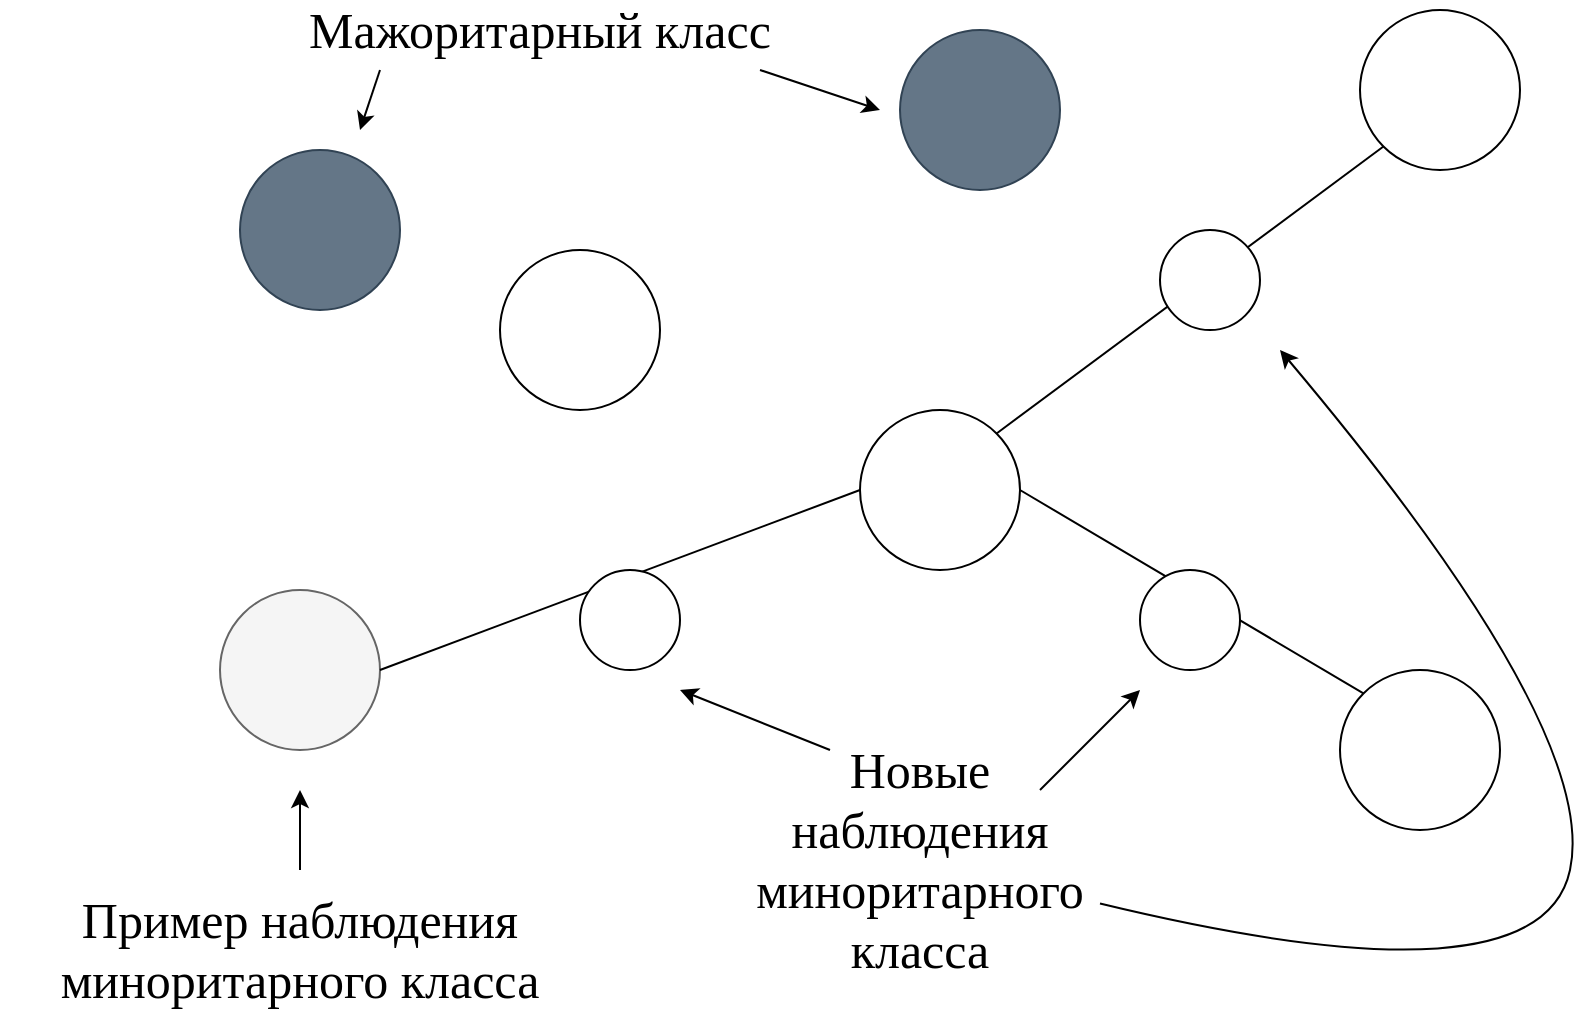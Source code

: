 <mxfile version="14.7.0" type="github">
  <diagram id="1x4AcqCp1_m9hiI0faPE" name="Page-1">
    <mxGraphModel dx="782" dy="483" grid="1" gridSize="10" guides="1" tooltips="1" connect="1" arrows="1" fold="1" page="1" pageScale="1" pageWidth="827" pageHeight="1169" math="0" shadow="0">
      <root>
        <mxCell id="0" />
        <mxCell id="1" parent="0" />
        <mxCell id="ijpK6qmGK1IcFcSP-jF1-1" value="" style="ellipse;whiteSpace=wrap;html=1;aspect=fixed;fillColor=#647687;strokeColor=#314354;fontColor=#ffffff;" parent="1" vertex="1">
          <mxGeometry x="120" y="110" width="80" height="80" as="geometry" />
        </mxCell>
        <mxCell id="ijpK6qmGK1IcFcSP-jF1-2" value="" style="ellipse;whiteSpace=wrap;html=1;aspect=fixed;fillColor=#647687;strokeColor=#314354;fontColor=#ffffff;" parent="1" vertex="1">
          <mxGeometry x="450" y="50" width="80" height="80" as="geometry" />
        </mxCell>
        <mxCell id="ijpK6qmGK1IcFcSP-jF1-3" value="" style="ellipse;whiteSpace=wrap;html=1;aspect=fixed;fillColor=#f5f5f5;strokeColor=#666666;fontColor=#333333;" parent="1" vertex="1">
          <mxGeometry x="110" y="330" width="80" height="80" as="geometry" />
        </mxCell>
        <mxCell id="ijpK6qmGK1IcFcSP-jF1-4" value="" style="ellipse;whiteSpace=wrap;html=1;aspect=fixed;" parent="1" vertex="1">
          <mxGeometry x="680" y="40" width="80" height="80" as="geometry" />
        </mxCell>
        <mxCell id="ijpK6qmGK1IcFcSP-jF1-5" value="" style="ellipse;whiteSpace=wrap;html=1;aspect=fixed;" parent="1" vertex="1">
          <mxGeometry x="250" y="160" width="80" height="80" as="geometry" />
        </mxCell>
        <mxCell id="ijpK6qmGK1IcFcSP-jF1-6" value="" style="ellipse;whiteSpace=wrap;html=1;aspect=fixed;" parent="1" vertex="1">
          <mxGeometry x="670" y="370" width="80" height="80" as="geometry" />
        </mxCell>
        <mxCell id="ijpK6qmGK1IcFcSP-jF1-7" value="" style="ellipse;whiteSpace=wrap;html=1;aspect=fixed;" parent="1" vertex="1">
          <mxGeometry x="430" y="240" width="80" height="80" as="geometry" />
        </mxCell>
        <mxCell id="ijpK6qmGK1IcFcSP-jF1-8" value="" style="endArrow=none;html=1;exitX=1;exitY=0.5;exitDx=0;exitDy=0;entryX=0;entryY=0.5;entryDx=0;entryDy=0;" parent="1" source="ijpK6qmGK1IcFcSP-jF1-3" target="ijpK6qmGK1IcFcSP-jF1-7" edge="1">
          <mxGeometry width="50" height="50" relative="1" as="geometry">
            <mxPoint x="310" y="280" as="sourcePoint" />
            <mxPoint x="360" y="230" as="targetPoint" />
          </mxGeometry>
        </mxCell>
        <mxCell id="ijpK6qmGK1IcFcSP-jF1-9" value="" style="endArrow=none;html=1;entryX=1;entryY=0;entryDx=0;entryDy=0;exitX=0;exitY=1;exitDx=0;exitDy=0;" parent="1" source="ijpK6qmGK1IcFcSP-jF1-4" target="ijpK6qmGK1IcFcSP-jF1-7" edge="1">
          <mxGeometry width="50" height="50" relative="1" as="geometry">
            <mxPoint x="600" y="120" as="sourcePoint" />
            <mxPoint x="360" y="230" as="targetPoint" />
          </mxGeometry>
        </mxCell>
        <mxCell id="ijpK6qmGK1IcFcSP-jF1-10" value="" style="endArrow=none;html=1;exitX=0;exitY=0;exitDx=0;exitDy=0;entryX=1;entryY=0.5;entryDx=0;entryDy=0;" parent="1" source="ijpK6qmGK1IcFcSP-jF1-6" target="ijpK6qmGK1IcFcSP-jF1-7" edge="1">
          <mxGeometry width="50" height="50" relative="1" as="geometry">
            <mxPoint x="310" y="280" as="sourcePoint" />
            <mxPoint x="360" y="230" as="targetPoint" />
          </mxGeometry>
        </mxCell>
        <mxCell id="ijpK6qmGK1IcFcSP-jF1-11" value="" style="ellipse;whiteSpace=wrap;html=1;aspect=fixed;" parent="1" vertex="1">
          <mxGeometry x="290" y="320" width="50" height="50" as="geometry" />
        </mxCell>
        <mxCell id="ijpK6qmGK1IcFcSP-jF1-14" value="" style="ellipse;whiteSpace=wrap;html=1;aspect=fixed;" parent="1" vertex="1">
          <mxGeometry x="570" y="320" width="50" height="50" as="geometry" />
        </mxCell>
        <mxCell id="ijpK6qmGK1IcFcSP-jF1-15" value="" style="ellipse;whiteSpace=wrap;html=1;aspect=fixed;" parent="1" vertex="1">
          <mxGeometry x="580" y="150" width="50" height="50" as="geometry" />
        </mxCell>
        <mxCell id="ijpK6qmGK1IcFcSP-jF1-16" value="Мажоритарный класс" style="text;html=1;strokeColor=none;fillColor=none;align=center;verticalAlign=middle;whiteSpace=wrap;rounded=0;fontSize=25;fontFamily=Times New Roman;" parent="1" vertex="1">
          <mxGeometry x="140" y="40" width="260" height="20" as="geometry" />
        </mxCell>
        <mxCell id="ijpK6qmGK1IcFcSP-jF1-17" value="" style="endArrow=classic;html=1;fontFamily=Times New Roman;fontSize=25;" parent="1" edge="1">
          <mxGeometry width="50" height="50" relative="1" as="geometry">
            <mxPoint x="380" y="70" as="sourcePoint" />
            <mxPoint x="440" y="90" as="targetPoint" />
          </mxGeometry>
        </mxCell>
        <mxCell id="ijpK6qmGK1IcFcSP-jF1-19" value="" style="endArrow=classic;html=1;fontFamily=Times New Roman;fontSize=25;" parent="1" edge="1">
          <mxGeometry width="50" height="50" relative="1" as="geometry">
            <mxPoint x="190" y="70" as="sourcePoint" />
            <mxPoint x="180" y="100" as="targetPoint" />
          </mxGeometry>
        </mxCell>
        <mxCell id="ijpK6qmGK1IcFcSP-jF1-20" value="Новые наблюдения миноритарного класса" style="text;html=1;strokeColor=none;fillColor=none;align=center;verticalAlign=middle;whiteSpace=wrap;rounded=0;fontFamily=Times New Roman;fontSize=25;" parent="1" vertex="1">
          <mxGeometry x="370" y="410" width="180" height="110" as="geometry" />
        </mxCell>
        <mxCell id="ijpK6qmGK1IcFcSP-jF1-22" value="" style="endArrow=classic;html=1;fontFamily=Times New Roman;fontSize=25;exitX=0.25;exitY=0;exitDx=0;exitDy=0;" parent="1" source="ijpK6qmGK1IcFcSP-jF1-20" edge="1">
          <mxGeometry width="50" height="50" relative="1" as="geometry">
            <mxPoint x="330" y="250" as="sourcePoint" />
            <mxPoint x="340" y="380" as="targetPoint" />
          </mxGeometry>
        </mxCell>
        <mxCell id="ijpK6qmGK1IcFcSP-jF1-23" value="" style="endArrow=classic;html=1;fontFamily=Times New Roman;fontSize=25;" parent="1" edge="1">
          <mxGeometry width="50" height="50" relative="1" as="geometry">
            <mxPoint x="520" y="430" as="sourcePoint" />
            <mxPoint x="570" y="380" as="targetPoint" />
          </mxGeometry>
        </mxCell>
        <mxCell id="ijpK6qmGK1IcFcSP-jF1-25" value="" style="curved=1;endArrow=classic;html=1;fontFamily=Times New Roman;fontSize=25;" parent="1" source="ijpK6qmGK1IcFcSP-jF1-20" edge="1">
          <mxGeometry width="50" height="50" relative="1" as="geometry">
            <mxPoint x="330" y="1140" as="sourcePoint" />
            <mxPoint x="640" y="210" as="targetPoint" />
            <Array as="points">
              <mxPoint x="770" y="540" />
              <mxPoint x="800" y="400" />
            </Array>
          </mxGeometry>
        </mxCell>
        <mxCell id="ijpK6qmGK1IcFcSP-jF1-26" value="Пример наблюдения миноритарного класса" style="text;html=1;strokeColor=none;fillColor=none;align=center;verticalAlign=middle;whiteSpace=wrap;rounded=0;fontFamily=Times New Roman;fontSize=25;" parent="1" vertex="1">
          <mxGeometry y="470" width="300" height="80" as="geometry" />
        </mxCell>
        <mxCell id="ijpK6qmGK1IcFcSP-jF1-30" value="" style="endArrow=classic;html=1;fontFamily=Times New Roman;fontSize=25;exitX=0.5;exitY=0;exitDx=0;exitDy=0;" parent="1" source="ijpK6qmGK1IcFcSP-jF1-26" edge="1">
          <mxGeometry width="50" height="50" relative="1" as="geometry">
            <mxPoint x="330" y="260" as="sourcePoint" />
            <mxPoint x="150" y="430" as="targetPoint" />
          </mxGeometry>
        </mxCell>
      </root>
    </mxGraphModel>
  </diagram>
</mxfile>
